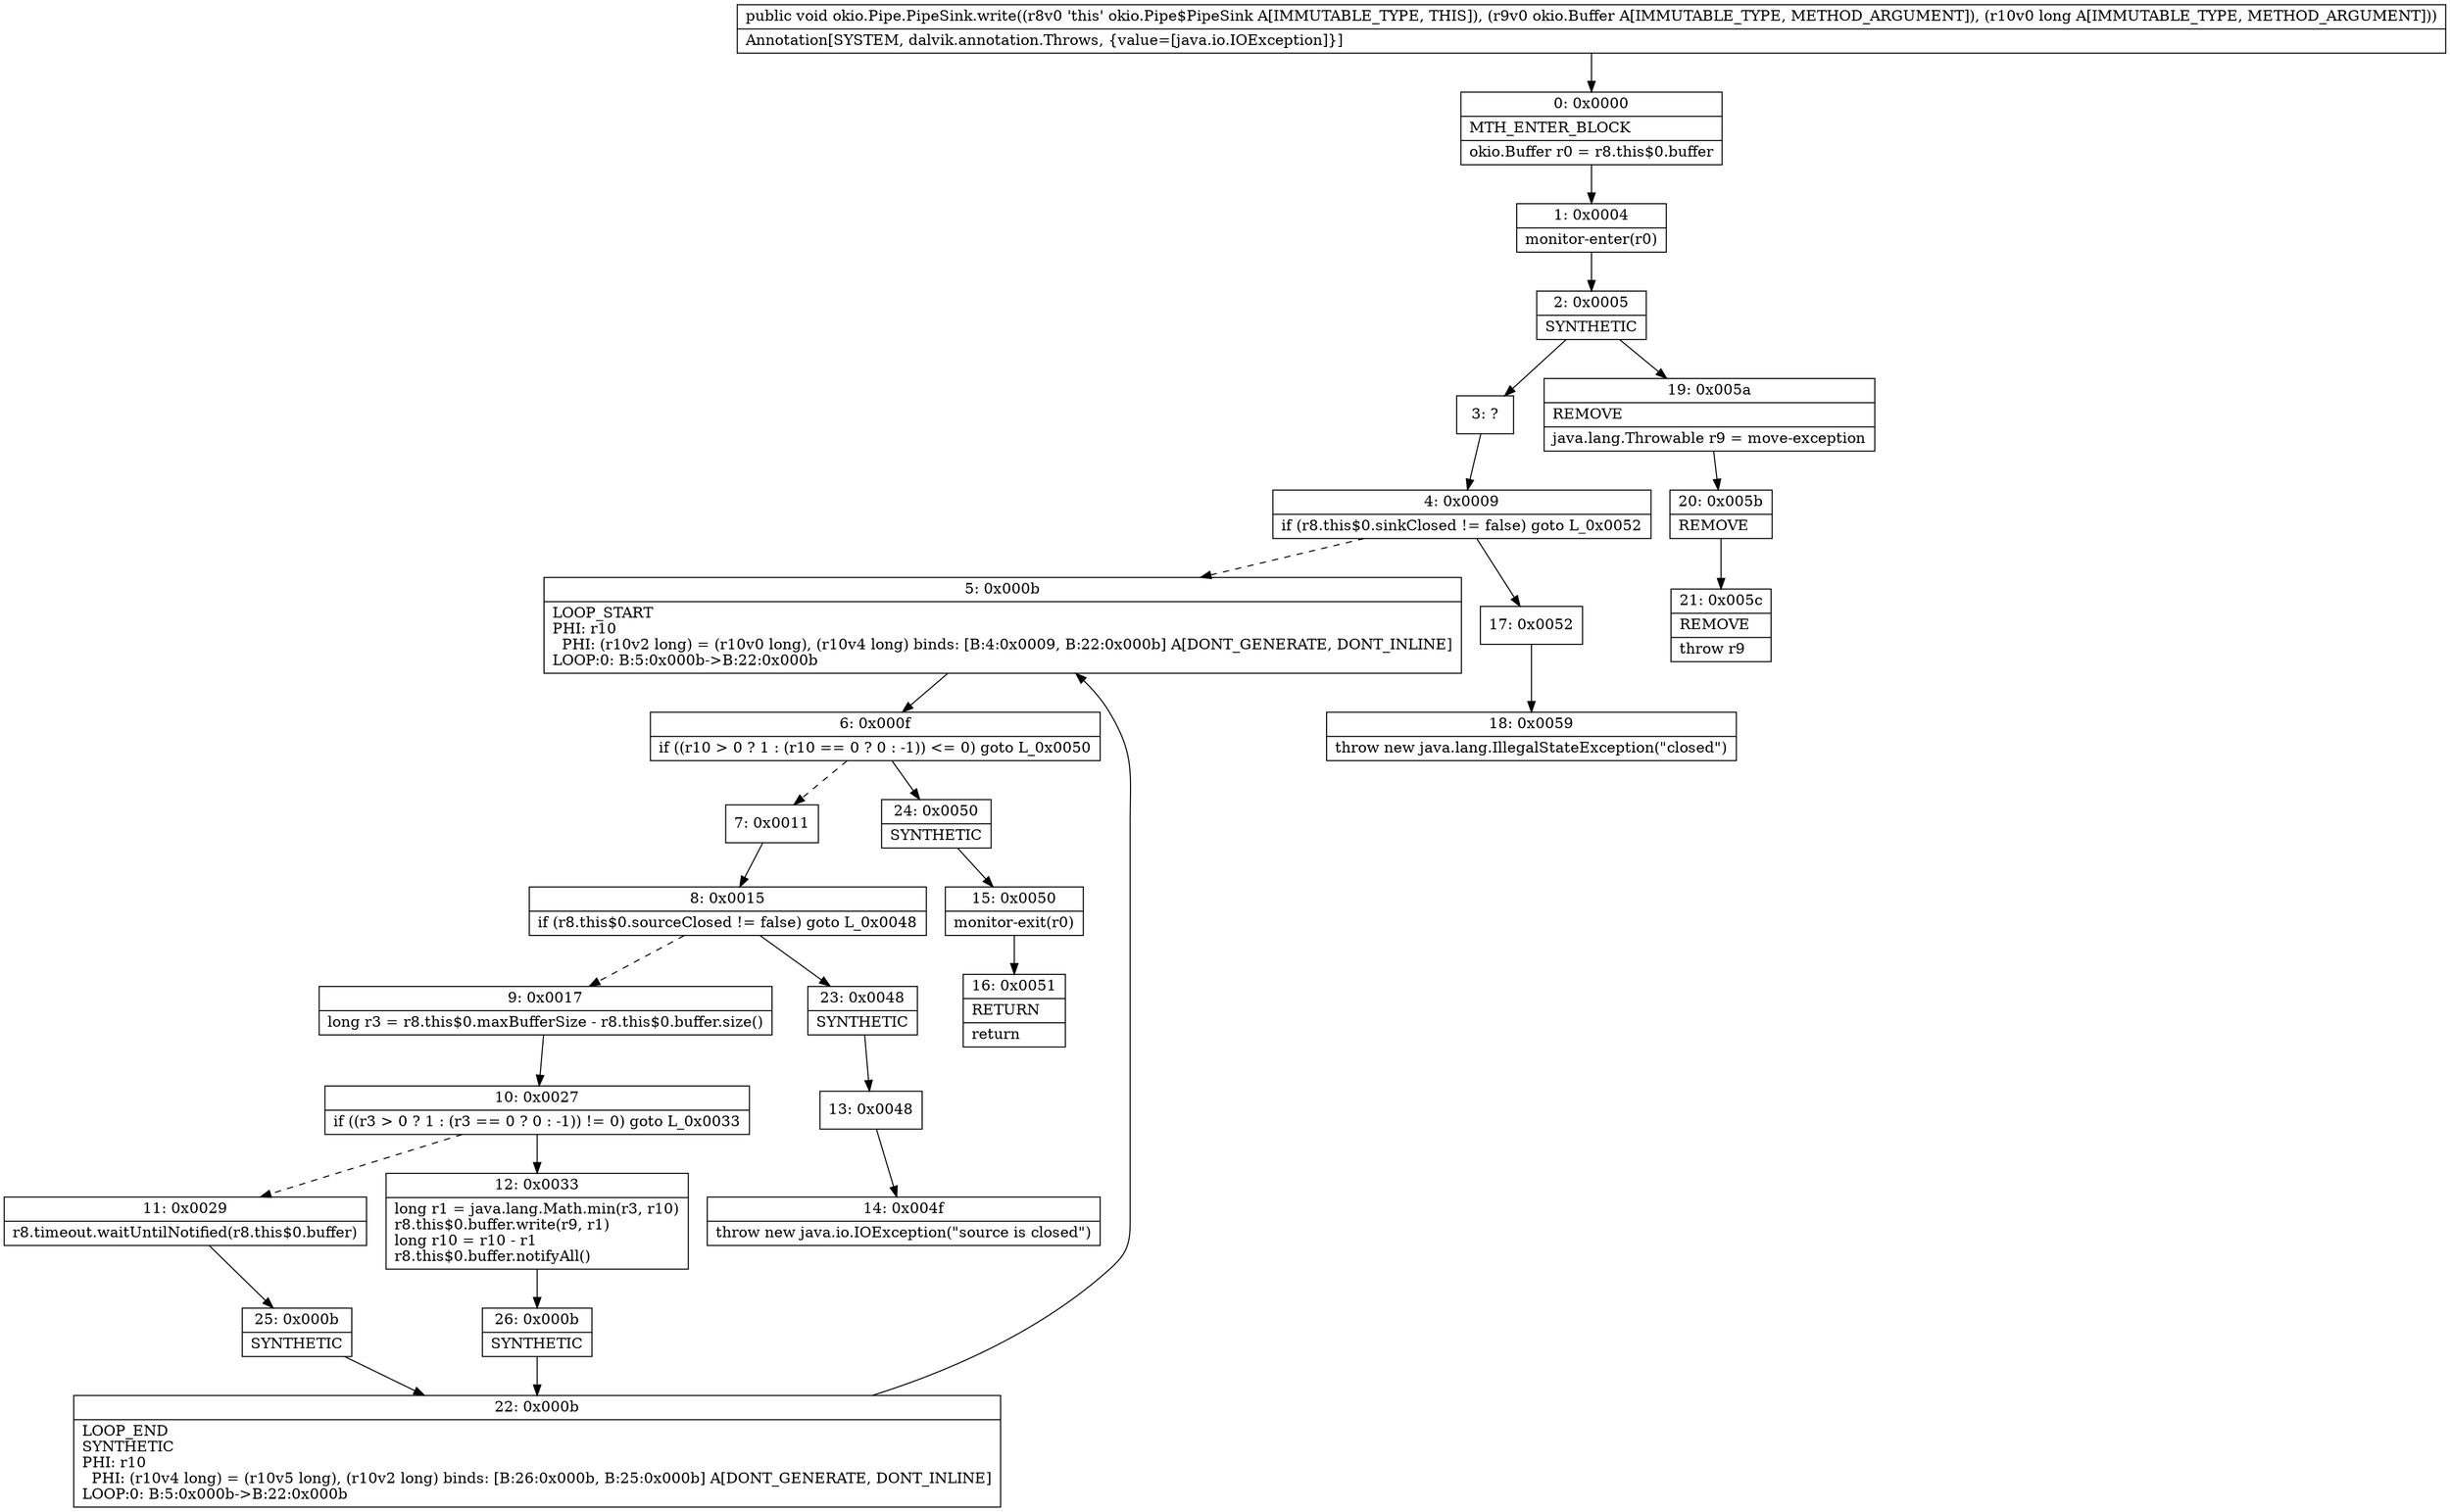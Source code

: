 digraph "CFG forokio.Pipe.PipeSink.write(Lokio\/Buffer;J)V" {
Node_0 [shape=record,label="{0\:\ 0x0000|MTH_ENTER_BLOCK\l|okio.Buffer r0 = r8.this$0.buffer\l}"];
Node_1 [shape=record,label="{1\:\ 0x0004|monitor\-enter(r0)\l}"];
Node_2 [shape=record,label="{2\:\ 0x0005|SYNTHETIC\l}"];
Node_3 [shape=record,label="{3\:\ ?}"];
Node_4 [shape=record,label="{4\:\ 0x0009|if (r8.this$0.sinkClosed != false) goto L_0x0052\l}"];
Node_5 [shape=record,label="{5\:\ 0x000b|LOOP_START\lPHI: r10 \l  PHI: (r10v2 long) = (r10v0 long), (r10v4 long) binds: [B:4:0x0009, B:22:0x000b] A[DONT_GENERATE, DONT_INLINE]\lLOOP:0: B:5:0x000b\-\>B:22:0x000b\l}"];
Node_6 [shape=record,label="{6\:\ 0x000f|if ((r10 \> 0 ? 1 : (r10 == 0 ? 0 : \-1)) \<= 0) goto L_0x0050\l}"];
Node_7 [shape=record,label="{7\:\ 0x0011}"];
Node_8 [shape=record,label="{8\:\ 0x0015|if (r8.this$0.sourceClosed != false) goto L_0x0048\l}"];
Node_9 [shape=record,label="{9\:\ 0x0017|long r3 = r8.this$0.maxBufferSize \- r8.this$0.buffer.size()\l}"];
Node_10 [shape=record,label="{10\:\ 0x0027|if ((r3 \> 0 ? 1 : (r3 == 0 ? 0 : \-1)) != 0) goto L_0x0033\l}"];
Node_11 [shape=record,label="{11\:\ 0x0029|r8.timeout.waitUntilNotified(r8.this$0.buffer)\l}"];
Node_12 [shape=record,label="{12\:\ 0x0033|long r1 = java.lang.Math.min(r3, r10)\lr8.this$0.buffer.write(r9, r1)\llong r10 = r10 \- r1\lr8.this$0.buffer.notifyAll()\l}"];
Node_13 [shape=record,label="{13\:\ 0x0048}"];
Node_14 [shape=record,label="{14\:\ 0x004f|throw new java.io.IOException(\"source is closed\")\l}"];
Node_15 [shape=record,label="{15\:\ 0x0050|monitor\-exit(r0)\l}"];
Node_16 [shape=record,label="{16\:\ 0x0051|RETURN\l|return\l}"];
Node_17 [shape=record,label="{17\:\ 0x0052}"];
Node_18 [shape=record,label="{18\:\ 0x0059|throw new java.lang.IllegalStateException(\"closed\")\l}"];
Node_19 [shape=record,label="{19\:\ 0x005a|REMOVE\l|java.lang.Throwable r9 = move\-exception\l}"];
Node_20 [shape=record,label="{20\:\ 0x005b|REMOVE\l}"];
Node_21 [shape=record,label="{21\:\ 0x005c|REMOVE\l|throw r9\l}"];
Node_22 [shape=record,label="{22\:\ 0x000b|LOOP_END\lSYNTHETIC\lPHI: r10 \l  PHI: (r10v4 long) = (r10v5 long), (r10v2 long) binds: [B:26:0x000b, B:25:0x000b] A[DONT_GENERATE, DONT_INLINE]\lLOOP:0: B:5:0x000b\-\>B:22:0x000b\l}"];
Node_23 [shape=record,label="{23\:\ 0x0048|SYNTHETIC\l}"];
Node_24 [shape=record,label="{24\:\ 0x0050|SYNTHETIC\l}"];
Node_25 [shape=record,label="{25\:\ 0x000b|SYNTHETIC\l}"];
Node_26 [shape=record,label="{26\:\ 0x000b|SYNTHETIC\l}"];
MethodNode[shape=record,label="{public void okio.Pipe.PipeSink.write((r8v0 'this' okio.Pipe$PipeSink A[IMMUTABLE_TYPE, THIS]), (r9v0 okio.Buffer A[IMMUTABLE_TYPE, METHOD_ARGUMENT]), (r10v0 long A[IMMUTABLE_TYPE, METHOD_ARGUMENT]))  | Annotation[SYSTEM, dalvik.annotation.Throws, \{value=[java.io.IOException]\}]\l}"];
MethodNode -> Node_0;
Node_0 -> Node_1;
Node_1 -> Node_2;
Node_2 -> Node_3;
Node_2 -> Node_19;
Node_3 -> Node_4;
Node_4 -> Node_5[style=dashed];
Node_4 -> Node_17;
Node_5 -> Node_6;
Node_6 -> Node_7[style=dashed];
Node_6 -> Node_24;
Node_7 -> Node_8;
Node_8 -> Node_9[style=dashed];
Node_8 -> Node_23;
Node_9 -> Node_10;
Node_10 -> Node_11[style=dashed];
Node_10 -> Node_12;
Node_11 -> Node_25;
Node_12 -> Node_26;
Node_13 -> Node_14;
Node_15 -> Node_16;
Node_17 -> Node_18;
Node_19 -> Node_20;
Node_20 -> Node_21;
Node_22 -> Node_5;
Node_23 -> Node_13;
Node_24 -> Node_15;
Node_25 -> Node_22;
Node_26 -> Node_22;
}

